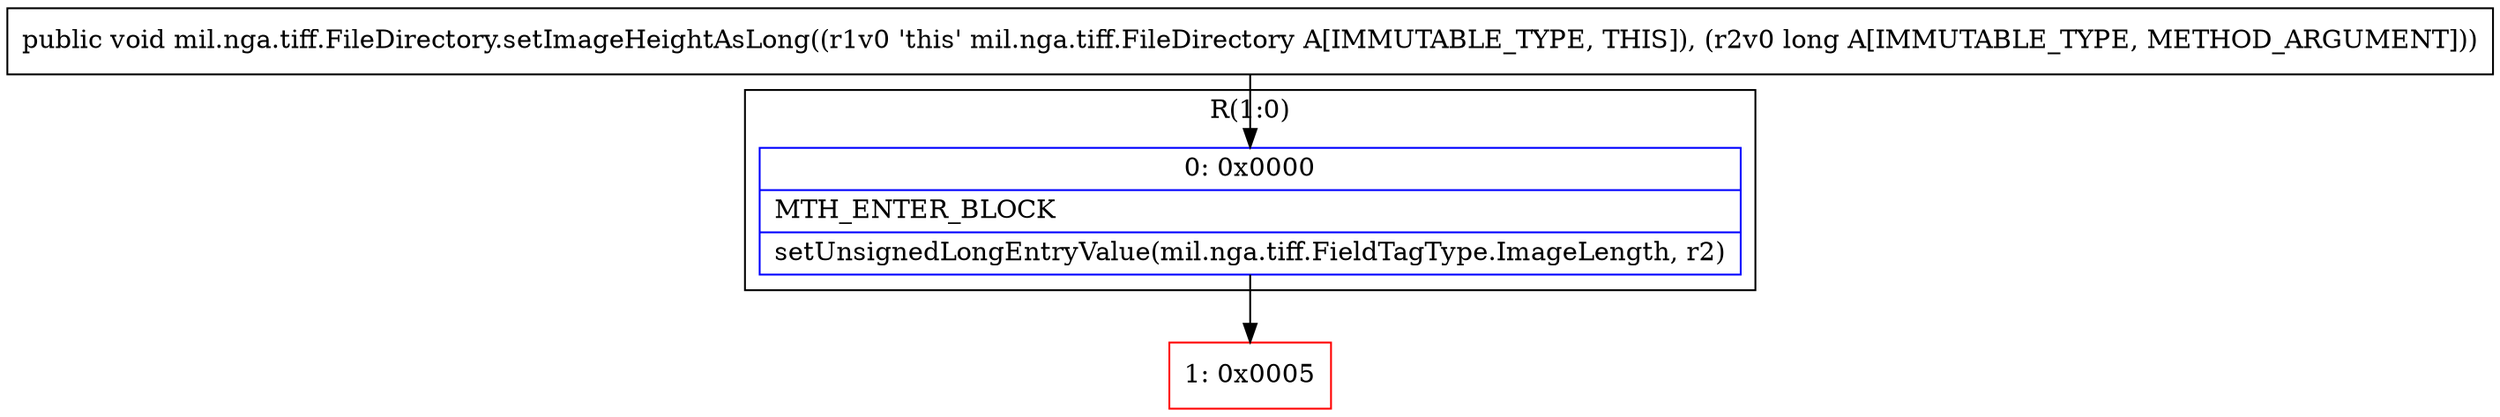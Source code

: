 digraph "CFG formil.nga.tiff.FileDirectory.setImageHeightAsLong(J)V" {
subgraph cluster_Region_533655059 {
label = "R(1:0)";
node [shape=record,color=blue];
Node_0 [shape=record,label="{0\:\ 0x0000|MTH_ENTER_BLOCK\l|setUnsignedLongEntryValue(mil.nga.tiff.FieldTagType.ImageLength, r2)\l}"];
}
Node_1 [shape=record,color=red,label="{1\:\ 0x0005}"];
MethodNode[shape=record,label="{public void mil.nga.tiff.FileDirectory.setImageHeightAsLong((r1v0 'this' mil.nga.tiff.FileDirectory A[IMMUTABLE_TYPE, THIS]), (r2v0 long A[IMMUTABLE_TYPE, METHOD_ARGUMENT])) }"];
MethodNode -> Node_0;
Node_0 -> Node_1;
}

